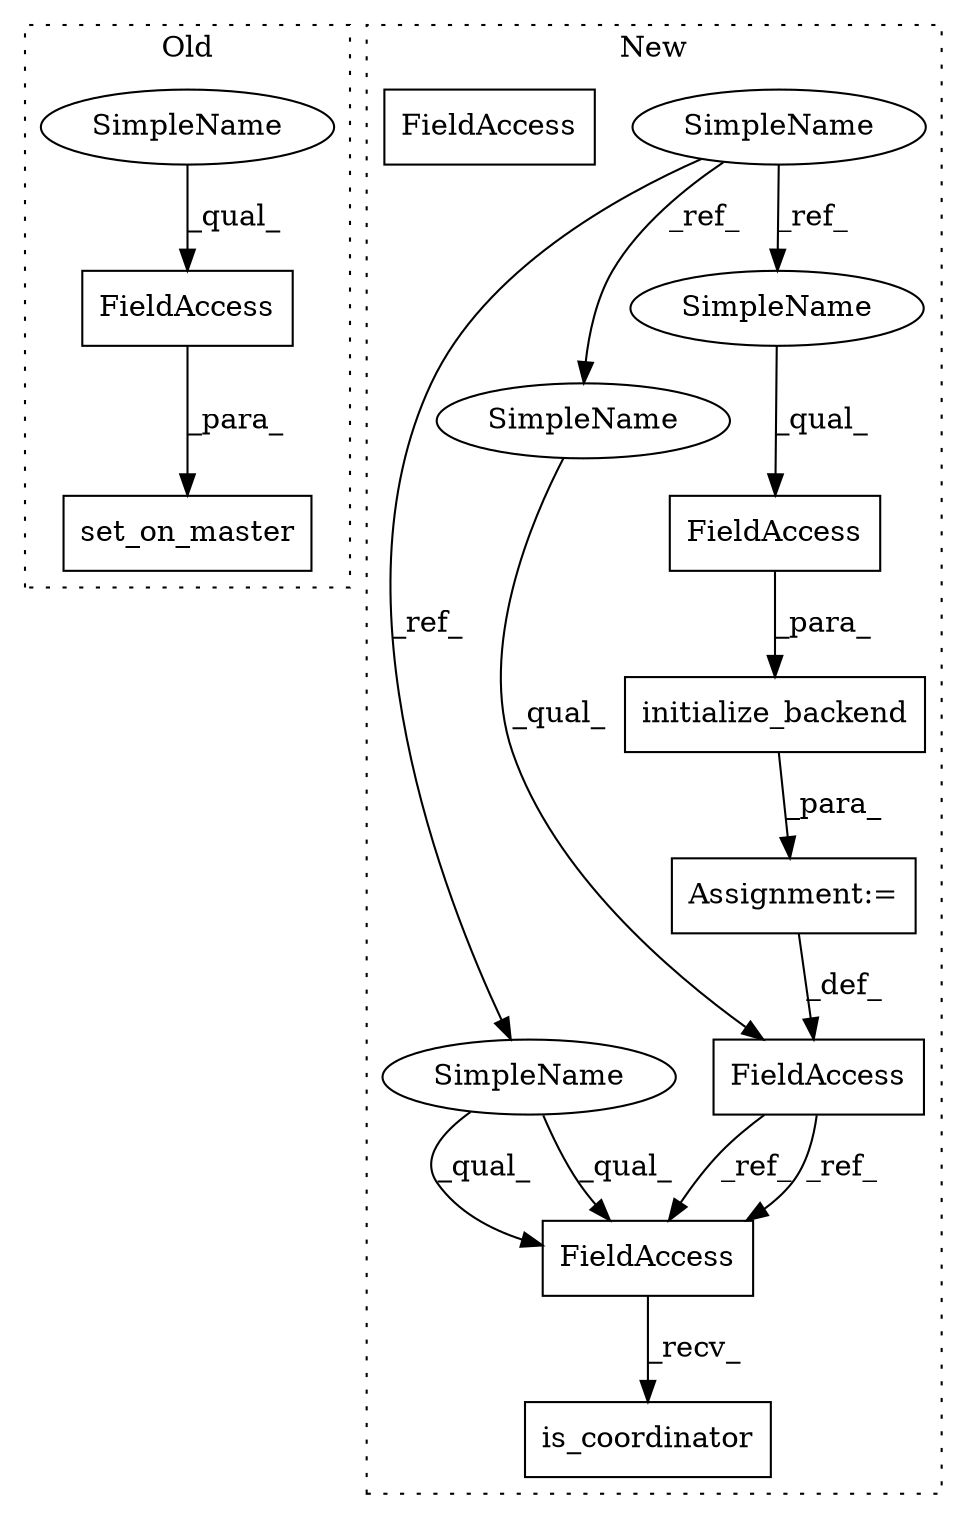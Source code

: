 digraph G {
subgraph cluster0 {
1 [label="set_on_master" a="32" s="9378,9408" l="14,1" shape="box"];
5 [label="FieldAccess" a="22" s="9392" l="16" shape="box"];
13 [label="SimpleName" a="42" s="9392" l="4" shape="ellipse"];
label = "Old";
style="dotted";
}
subgraph cluster1 {
2 [label="initialize_backend" a="32" s="9531,9562" l="19,1" shape="box"];
3 [label="Assignment:=" a="7" s="9530" l="1" shape="box"];
4 [label="FieldAccess" a="22" s="9518" l="12" shape="box"];
6 [label="SimpleName" a="42" s="9300" l="4" shape="ellipse"];
7 [label="FieldAccess" a="22" s="9550" l="12" shape="box"];
8 [label="FieldAccess" a="22" s="9573" l="12" shape="box"];
9 [label="is_coordinator" a="32" s="9586" l="16" shape="box"];
10 [label="SimpleName" a="42" s="9573" l="4" shape="ellipse"];
11 [label="SimpleName" a="42" s="9518" l="4" shape="ellipse"];
12 [label="SimpleName" a="42" s="9550" l="4" shape="ellipse"];
14 [label="FieldAccess" a="22" s="9573" l="12" shape="box"];
label = "New";
style="dotted";
}
2 -> 3 [label="_para_"];
3 -> 4 [label="_def_"];
4 -> 14 [label="_ref_"];
4 -> 14 [label="_ref_"];
5 -> 1 [label="_para_"];
6 -> 10 [label="_ref_"];
6 -> 12 [label="_ref_"];
6 -> 11 [label="_ref_"];
7 -> 2 [label="_para_"];
10 -> 14 [label="_qual_"];
10 -> 14 [label="_qual_"];
11 -> 4 [label="_qual_"];
12 -> 7 [label="_qual_"];
13 -> 5 [label="_qual_"];
14 -> 9 [label="_recv_"];
}